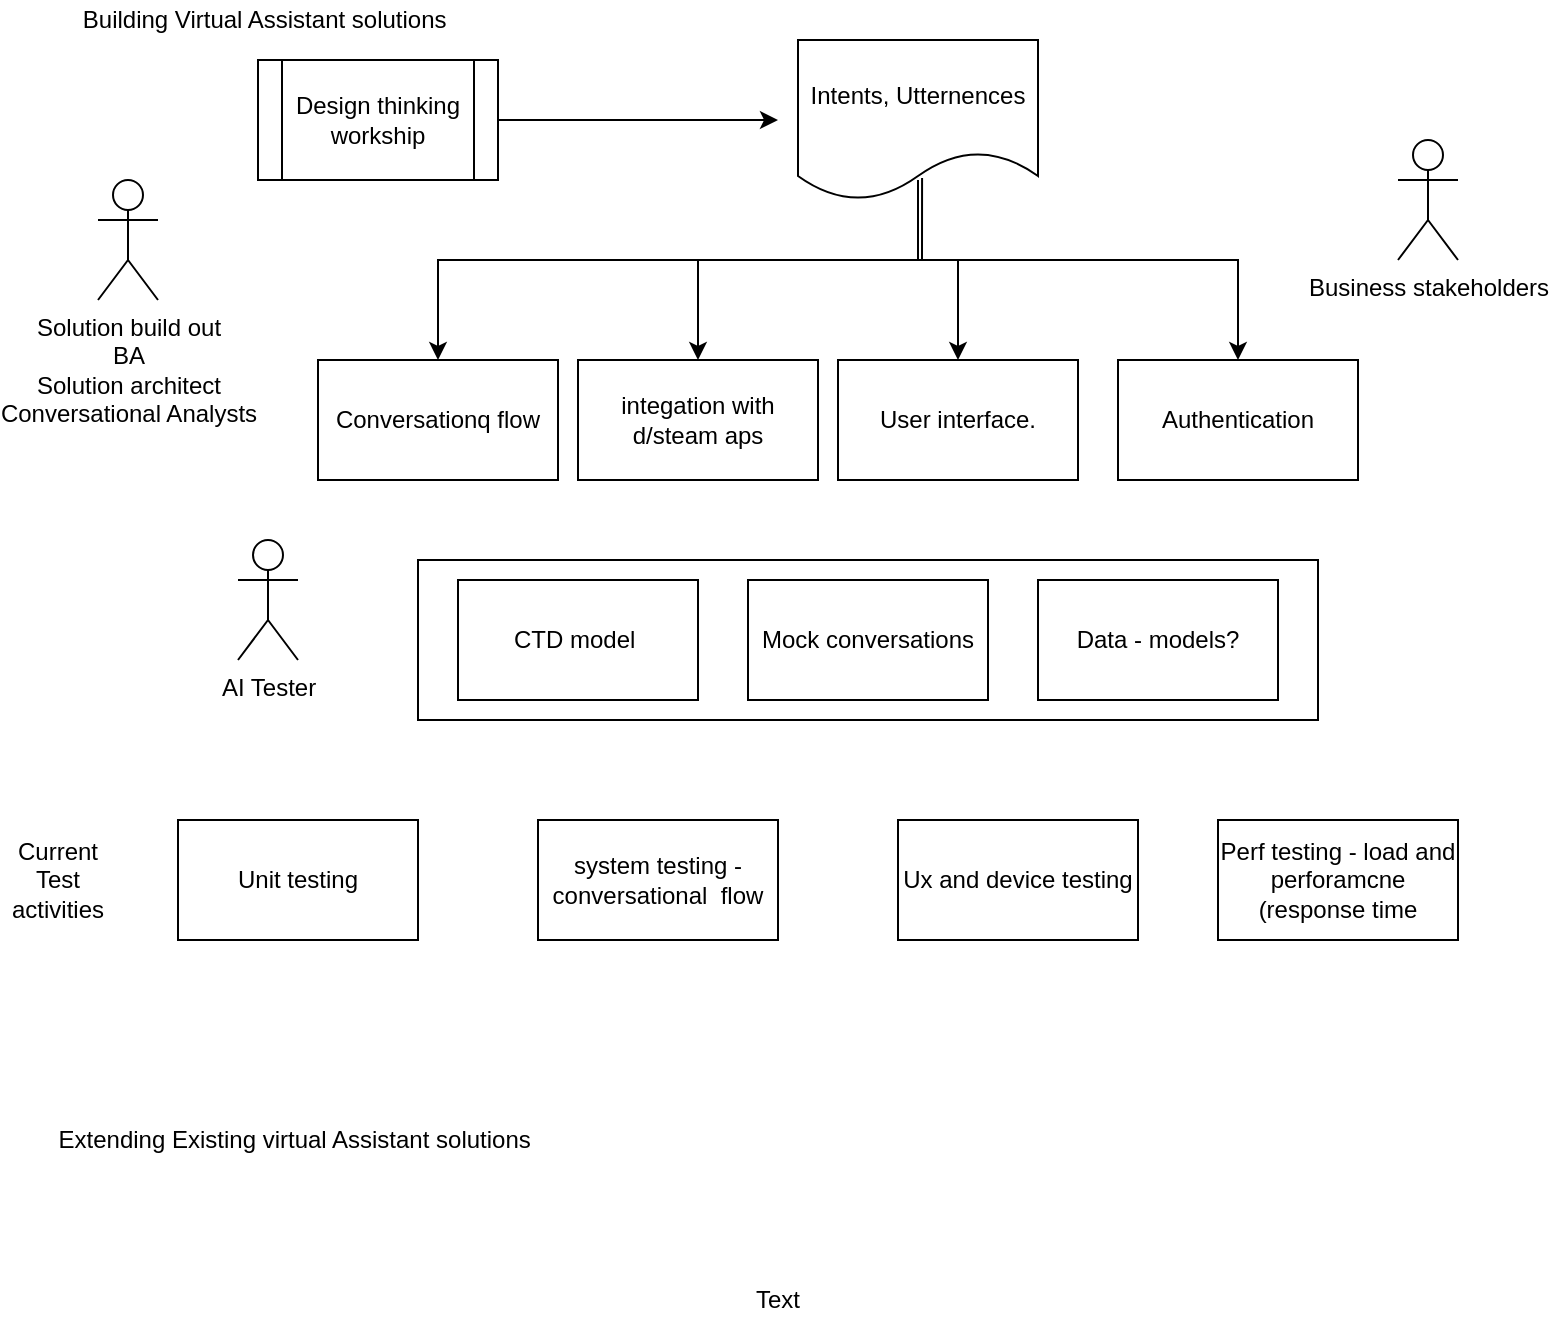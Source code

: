 <mxfile version="14.6.13" type="device"><diagram id="sMsKmZ36dMdmEoiFjQbl" name="Page-1"><mxGraphModel dx="1186" dy="591" grid="1" gridSize="10" guides="1" tooltips="1" connect="1" arrows="1" fold="1" page="1" pageScale="1" pageWidth="827" pageHeight="1169" math="0" shadow="0"><root><mxCell id="0"/><mxCell id="1" parent="0"/><mxCell id="yppVhn_TZPLiQ2y8EMe6-29" value="" style="rounded=0;whiteSpace=wrap;html=1;" vertex="1" parent="1"><mxGeometry x="230" y="350" width="450" height="80" as="geometry"/></mxCell><mxCell id="yppVhn_TZPLiQ2y8EMe6-2" style="edgeStyle=orthogonalEdgeStyle;rounded=0;orthogonalLoop=1;jettySize=auto;html=1;" edge="1" parent="1" source="yppVhn_TZPLiQ2y8EMe6-1"><mxGeometry relative="1" as="geometry"><mxPoint x="410" y="130" as="targetPoint"/></mxGeometry></mxCell><mxCell id="yppVhn_TZPLiQ2y8EMe6-1" value="Design thinking workship" style="shape=process;whiteSpace=wrap;html=1;backgroundOutline=1;" vertex="1" parent="1"><mxGeometry x="150" y="100" width="120" height="60" as="geometry"/></mxCell><mxCell id="yppVhn_TZPLiQ2y8EMe6-19" style="edgeStyle=orthogonalEdgeStyle;rounded=0;orthogonalLoop=1;jettySize=auto;html=1;entryX=0.5;entryY=0;entryDx=0;entryDy=0;" edge="1" parent="1" source="yppVhn_TZPLiQ2y8EMe6-3" target="yppVhn_TZPLiQ2y8EMe6-8"><mxGeometry relative="1" as="geometry"><Array as="points"><mxPoint x="480" y="200"/><mxPoint x="500" y="200"/></Array></mxGeometry></mxCell><mxCell id="yppVhn_TZPLiQ2y8EMe6-26" style="edgeStyle=orthogonalEdgeStyle;rounded=0;orthogonalLoop=1;jettySize=auto;html=1;" edge="1" parent="1" target="yppVhn_TZPLiQ2y8EMe6-7"><mxGeometry relative="1" as="geometry"><mxPoint x="480" y="160" as="sourcePoint"/><Array as="points"><mxPoint x="480" y="200"/><mxPoint x="640" y="200"/></Array></mxGeometry></mxCell><mxCell id="yppVhn_TZPLiQ2y8EMe6-27" style="edgeStyle=orthogonalEdgeStyle;rounded=0;orthogonalLoop=1;jettySize=auto;html=1;" edge="1" parent="1" source="yppVhn_TZPLiQ2y8EMe6-3" target="yppVhn_TZPLiQ2y8EMe6-6"><mxGeometry relative="1" as="geometry"><Array as="points"><mxPoint x="480" y="200"/><mxPoint x="370" y="200"/></Array></mxGeometry></mxCell><mxCell id="yppVhn_TZPLiQ2y8EMe6-3" value="Intents, Utternences" style="shape=document;whiteSpace=wrap;html=1;boundedLbl=1;" vertex="1" parent="1"><mxGeometry x="420" y="90" width="120" height="80" as="geometry"/></mxCell><mxCell id="yppVhn_TZPLiQ2y8EMe6-4" value="Conversationq flow" style="rounded=0;whiteSpace=wrap;html=1;" vertex="1" parent="1"><mxGeometry x="180" y="250" width="120" height="60" as="geometry"/></mxCell><mxCell id="yppVhn_TZPLiQ2y8EMe6-6" value="integation with d/steam aps" style="rounded=0;whiteSpace=wrap;html=1;" vertex="1" parent="1"><mxGeometry x="310" y="250" width="120" height="60" as="geometry"/></mxCell><mxCell id="yppVhn_TZPLiQ2y8EMe6-7" value="Authentication" style="rounded=0;whiteSpace=wrap;html=1;" vertex="1" parent="1"><mxGeometry x="580" y="250" width="120" height="60" as="geometry"/></mxCell><mxCell id="yppVhn_TZPLiQ2y8EMe6-8" value="User interface." style="rounded=0;whiteSpace=wrap;html=1;" vertex="1" parent="1"><mxGeometry x="440" y="250" width="120" height="60" as="geometry"/></mxCell><mxCell id="yppVhn_TZPLiQ2y8EMe6-11" value="AI Tester" style="shape=umlActor;verticalLabelPosition=bottom;verticalAlign=top;html=1;outlineConnect=0;" vertex="1" parent="1"><mxGeometry x="140" y="340" width="30" height="60" as="geometry"/></mxCell><mxCell id="yppVhn_TZPLiQ2y8EMe6-12" value="Unit testing" style="rounded=0;whiteSpace=wrap;html=1;" vertex="1" parent="1"><mxGeometry x="110" y="480" width="120" height="60" as="geometry"/></mxCell><mxCell id="yppVhn_TZPLiQ2y8EMe6-13" value="system testing - conversational&amp;nbsp; flow" style="rounded=0;whiteSpace=wrap;html=1;" vertex="1" parent="1"><mxGeometry x="290" y="480" width="120" height="60" as="geometry"/></mxCell><mxCell id="yppVhn_TZPLiQ2y8EMe6-16" value="Perf testing - load and perforamcne (response time" style="rounded=0;whiteSpace=wrap;html=1;" vertex="1" parent="1"><mxGeometry x="630" y="480" width="120" height="60" as="geometry"/></mxCell><mxCell id="yppVhn_TZPLiQ2y8EMe6-17" value="Ux and device testing" style="rounded=0;whiteSpace=wrap;html=1;" vertex="1" parent="1"><mxGeometry x="470" y="480" width="120" height="60" as="geometry"/></mxCell><mxCell id="yppVhn_TZPLiQ2y8EMe6-22" value="Solution build out&lt;br&gt;BA&lt;br&gt;Solution architect&lt;br&gt;Conversational Analysts&lt;br&gt;" style="shape=umlActor;verticalLabelPosition=bottom;verticalAlign=top;html=1;outlineConnect=0;" vertex="1" parent="1"><mxGeometry x="70" y="160" width="30" height="60" as="geometry"/></mxCell><mxCell id="yppVhn_TZPLiQ2y8EMe6-23" value="CTD model&amp;nbsp;" style="rounded=0;whiteSpace=wrap;html=1;" vertex="1" parent="1"><mxGeometry x="250" y="360" width="120" height="60" as="geometry"/></mxCell><mxCell id="yppVhn_TZPLiQ2y8EMe6-24" value="Mock conversations" style="rounded=0;whiteSpace=wrap;html=1;" vertex="1" parent="1"><mxGeometry x="395" y="360" width="120" height="60" as="geometry"/></mxCell><mxCell id="yppVhn_TZPLiQ2y8EMe6-25" value="Data - models?" style="rounded=0;whiteSpace=wrap;html=1;" vertex="1" parent="1"><mxGeometry x="540" y="360" width="120" height="60" as="geometry"/></mxCell><mxCell id="yppVhn_TZPLiQ2y8EMe6-28" style="edgeStyle=orthogonalEdgeStyle;rounded=0;orthogonalLoop=1;jettySize=auto;html=1;exitX=0.517;exitY=0.863;exitDx=0;exitDy=0;exitPerimeter=0;" edge="1" parent="1" source="yppVhn_TZPLiQ2y8EMe6-3"><mxGeometry relative="1" as="geometry"><mxPoint x="490" y="180" as="sourcePoint"/><mxPoint x="240" y="250" as="targetPoint"/><Array as="points"><mxPoint x="482" y="200"/><mxPoint x="240" y="200"/></Array></mxGeometry></mxCell><mxCell id="yppVhn_TZPLiQ2y8EMe6-31" value="Business stakeholders" style="shape=umlActor;verticalLabelPosition=bottom;verticalAlign=top;html=1;outlineConnect=0;" vertex="1" parent="1"><mxGeometry x="720" y="140" width="30" height="60" as="geometry"/></mxCell><mxCell id="yppVhn_TZPLiQ2y8EMe6-32" value="Current Test activities" style="text;html=1;strokeColor=none;fillColor=none;align=center;verticalAlign=middle;whiteSpace=wrap;rounded=0;" vertex="1" parent="1"><mxGeometry x="30" y="500" width="40" height="20" as="geometry"/></mxCell><mxCell id="yppVhn_TZPLiQ2y8EMe6-33" value="Extending Existing virtual Assistant solutions&amp;nbsp;" style="text;html=1;strokeColor=none;fillColor=none;align=center;verticalAlign=middle;whiteSpace=wrap;rounded=0;" vertex="1" parent="1"><mxGeometry x="40" y="630" width="260" height="20" as="geometry"/></mxCell><mxCell id="yppVhn_TZPLiQ2y8EMe6-36" value="Building Virtual Assistant solutions&amp;nbsp;" style="text;html=1;strokeColor=none;fillColor=none;align=center;verticalAlign=middle;whiteSpace=wrap;rounded=0;" vertex="1" parent="1"><mxGeometry x="25" y="70" width="260" height="20" as="geometry"/></mxCell><mxCell id="yppVhn_TZPLiQ2y8EMe6-37" value="Text" style="text;html=1;strokeColor=none;fillColor=none;align=center;verticalAlign=middle;whiteSpace=wrap;rounded=0;" vertex="1" parent="1"><mxGeometry x="390" y="710" width="40" height="20" as="geometry"/></mxCell></root></mxGraphModel></diagram></mxfile>